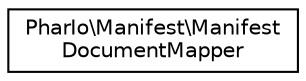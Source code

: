 digraph "Graphical Class Hierarchy"
{
  edge [fontname="Helvetica",fontsize="10",labelfontname="Helvetica",labelfontsize="10"];
  node [fontname="Helvetica",fontsize="10",shape=record];
  rankdir="LR";
  Node0 [label="PharIo\\Manifest\\Manifest\lDocumentMapper",height=0.2,width=0.4,color="black", fillcolor="white", style="filled",URL="$classPharIo_1_1Manifest_1_1ManifestDocumentMapper.html"];
}
